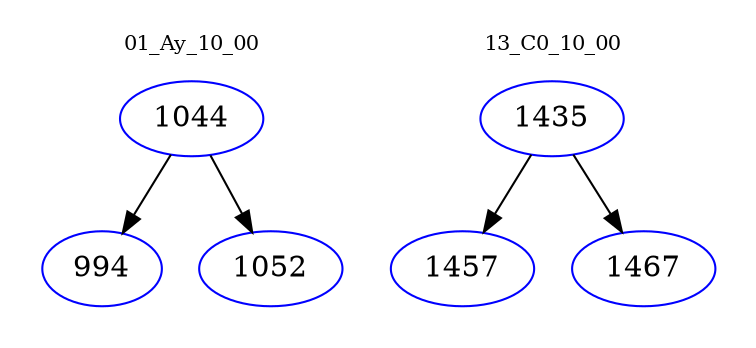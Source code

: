 digraph{
subgraph cluster_0 {
color = white
label = "01_Ay_10_00";
fontsize=10;
T0_1044 [label="1044", color="blue"]
T0_1044 -> T0_994 [color="black"]
T0_994 [label="994", color="blue"]
T0_1044 -> T0_1052 [color="black"]
T0_1052 [label="1052", color="blue"]
}
subgraph cluster_1 {
color = white
label = "13_C0_10_00";
fontsize=10;
T1_1435 [label="1435", color="blue"]
T1_1435 -> T1_1457 [color="black"]
T1_1457 [label="1457", color="blue"]
T1_1435 -> T1_1467 [color="black"]
T1_1467 [label="1467", color="blue"]
}
}
